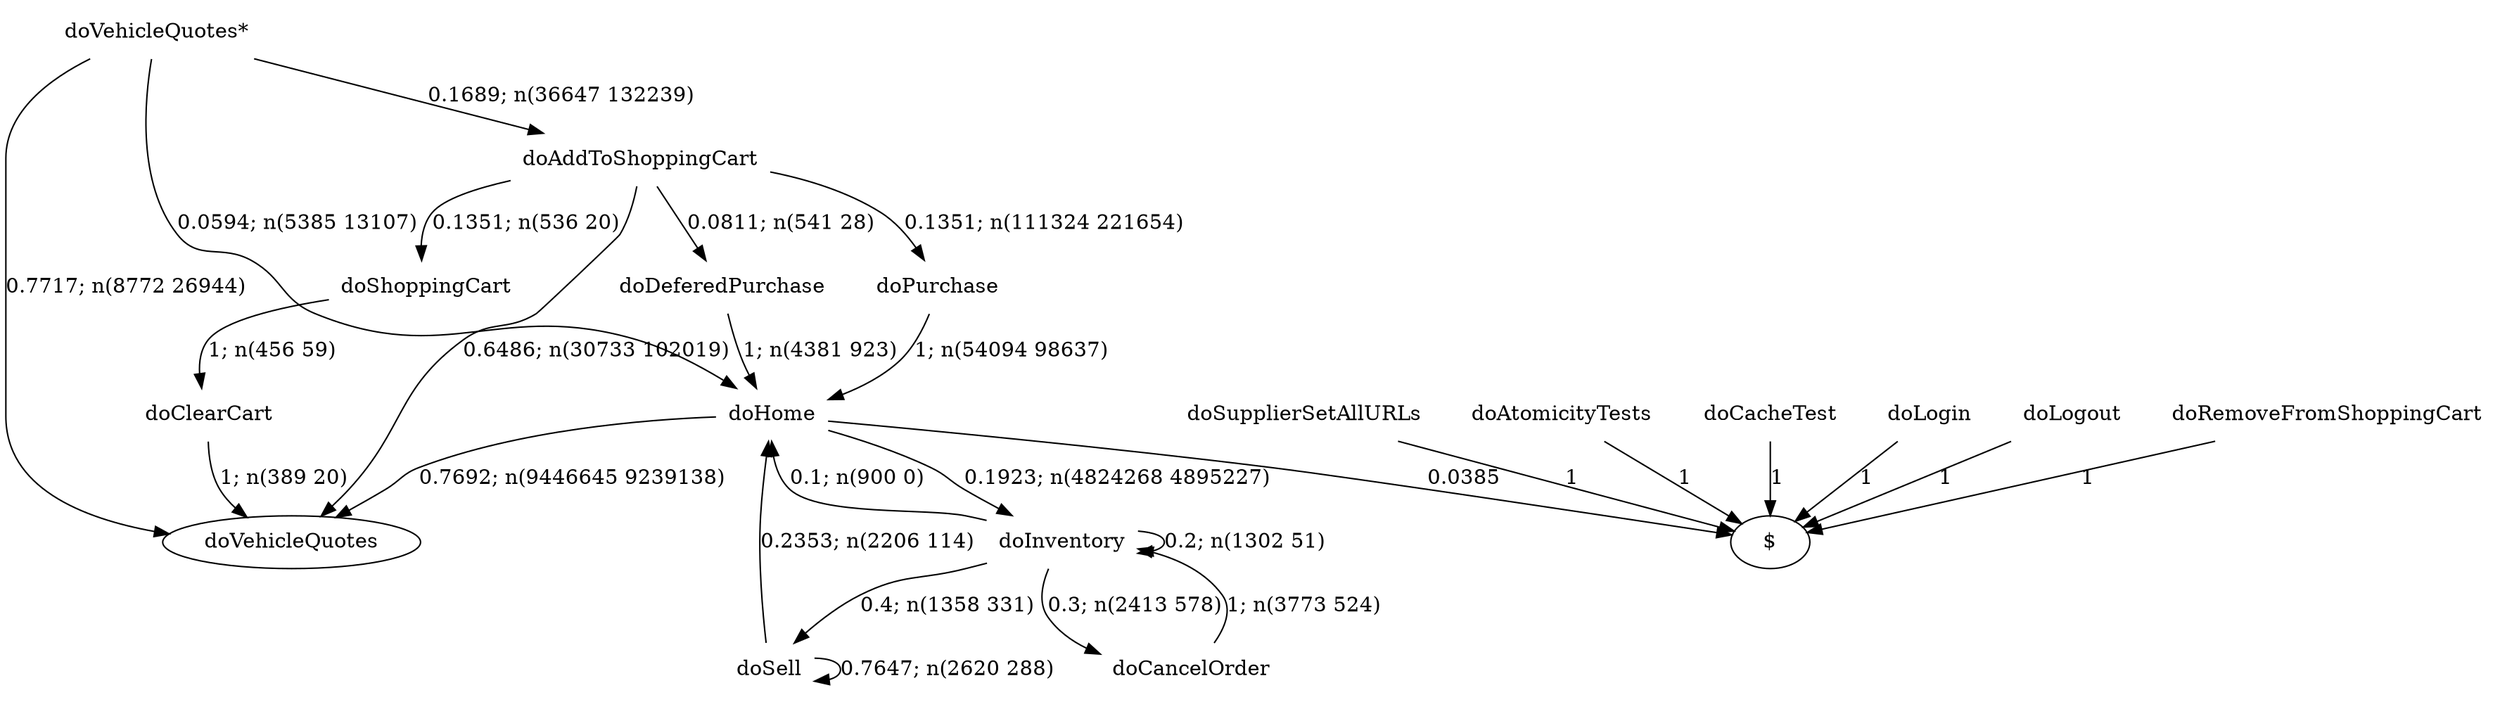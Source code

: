digraph G {"doVehicleQuotes*" [label="doVehicleQuotes*",shape=none];"doSupplierSetAllURLs" [label="doSupplierSetAllURLs",shape=none];"doAtomicityTests" [label="doAtomicityTests",shape=none];"doCacheTest" [label="doCacheTest",shape=none];"doLogin" [label="doLogin",shape=none];"doAddToShoppingCart" [label="doAddToShoppingCart",shape=none];"doDeferedPurchase" [label="doDeferedPurchase",shape=none];"doHome" [label="doHome",shape=none];"doShoppingCart" [label="doShoppingCart",shape=none];"doClearCart" [label="doClearCart",shape=none];"doPurchase" [label="doPurchase",shape=none];"doInventory" [label="doInventory",shape=none];"doSell" [label="doSell",shape=none];"doLogout" [label="doLogout",shape=none];"doCancelOrder" [label="doCancelOrder",shape=none];"doRemoveFromShoppingCart" [label="doRemoveFromShoppingCart",shape=none];"doVehicleQuotes*"->"doVehicleQuotes" [style=solid,label="0.7717; n(8772 26944)"];"doVehicleQuotes*"->"doAddToShoppingCart" [style=solid,label="0.1689; n(36647 132239)"];"doVehicleQuotes*"->"doHome" [style=solid,label="0.0594; n(5385 13107)"];"doSupplierSetAllURLs"->"$" [style=solid,label="1"];"doAtomicityTests"->"$" [style=solid,label="1"];"doCacheTest"->"$" [style=solid,label="1"];"doLogin"->"$" [style=solid,label="1"];"doAddToShoppingCart"->"doVehicleQuotes" [style=solid,label="0.6486; n(30733 102019)"];"doAddToShoppingCart"->"doDeferedPurchase" [style=solid,label="0.0811; n(541 28)"];"doAddToShoppingCart"->"doShoppingCart" [style=solid,label="0.1351; n(536 20)"];"doAddToShoppingCart"->"doPurchase" [style=solid,label="0.1351; n(111324 221654)"];"doDeferedPurchase"->"doHome" [style=solid,label="1; n(4381 923)"];"doHome"->"doVehicleQuotes" [style=solid,label="0.7692; n(9446645 9239138)"];"doHome"->"doInventory" [style=solid,label="0.1923; n(4824268 4895227)"];"doHome"->"$" [style=solid,label="0.0385"];"doShoppingCart"->"doClearCart" [style=solid,label="1; n(456 59)"];"doClearCart"->"doVehicleQuotes" [style=solid,label="1; n(389 20)"];"doPurchase"->"doHome" [style=solid,label="1; n(54094 98637)"];"doInventory"->"doHome" [style=solid,label="0.1; n(900 0)"];"doInventory"->"doInventory" [style=solid,label="0.2; n(1302 51)"];"doInventory"->"doSell" [style=solid,label="0.4; n(1358 331)"];"doInventory"->"doCancelOrder" [style=solid,label="0.3; n(2413 578)"];"doSell"->"doHome" [style=solid,label="0.2353; n(2206 114)"];"doSell"->"doSell" [style=solid,label="0.7647; n(2620 288)"];"doLogout"->"$" [style=solid,label="1"];"doCancelOrder"->"doInventory" [style=solid,label="1; n(3773 524)"];"doRemoveFromShoppingCart"->"$" [style=solid,label="1"];}